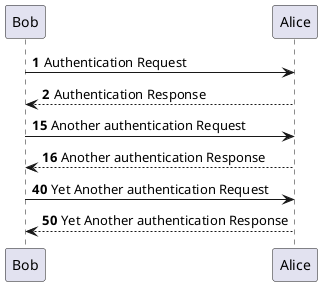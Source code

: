 @startuml
'关键字 autonumber 用于自动对消息编号
autonumber
Bob -> Alice: Authentication Request
Alice --> Bob: Authentication Response

'语句 autonumber start 用于指定编号的初始值，而 autonumber startincrement 可以同时指定编号的初始值和每次增加的值
autonumber 15
Bob -> Alice: Another authentication Request
Bob <-- Alice: Another authentication Response

autonumber 40 10
Bob -> Alice: Yet Another authentication Request
Bob <-- Alice: Yet Another authentication Response
@enduml